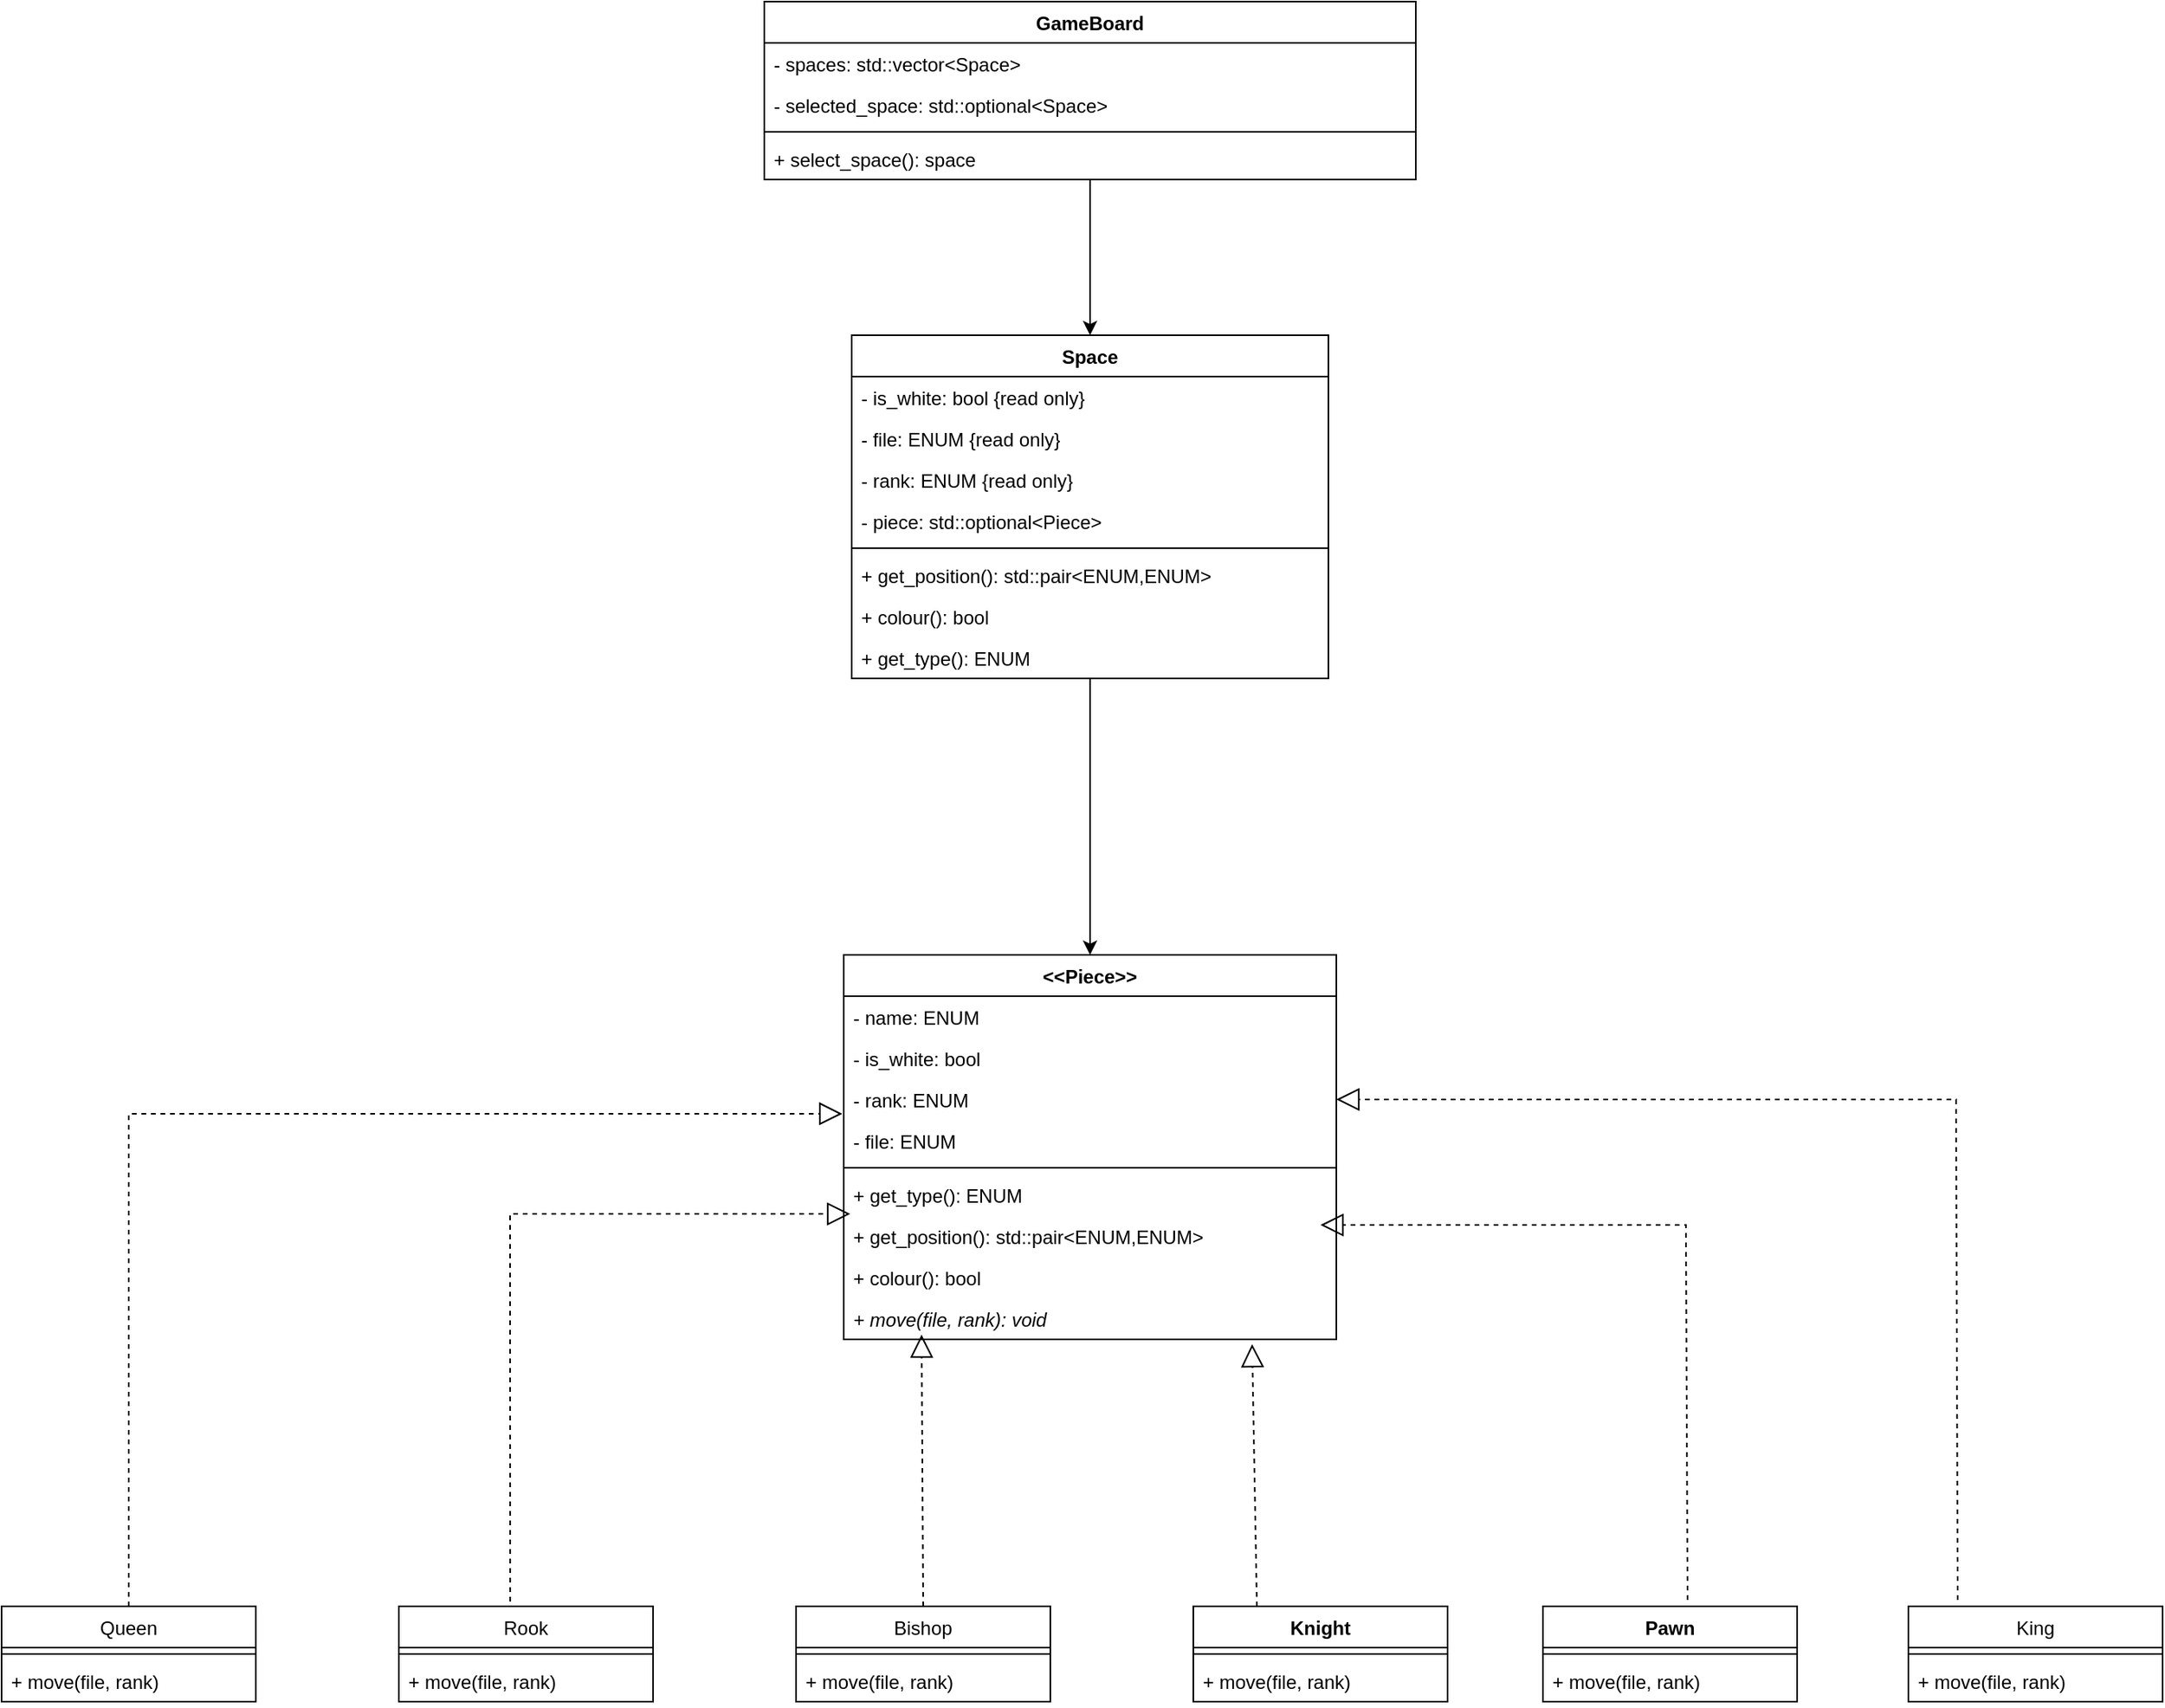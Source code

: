 <mxfile version="26.2.15">
  <diagram name="Page-1" id="5uCiO4QfS2uGB0vlUhbj">
    <mxGraphModel dx="2253" dy="2050" grid="1" gridSize="10" guides="1" tooltips="1" connect="1" arrows="1" fold="1" page="1" pageScale="1" pageWidth="827" pageHeight="1169" math="0" shadow="0">
      <root>
        <mxCell id="0" />
        <mxCell id="1" parent="0" />
        <mxCell id="zvKKlIT2h7DpZrGQL-7I-1" value="&amp;lt;&amp;lt;Piece&amp;gt;&amp;gt;" style="swimlane;fontStyle=1;align=center;verticalAlign=top;childLayout=stackLayout;horizontal=1;startSize=26;horizontalStack=0;resizeParent=1;resizeParentMax=0;resizeLast=0;collapsible=1;marginBottom=0;whiteSpace=wrap;html=1;" vertex="1" parent="1">
          <mxGeometry x="-90" y="-60" width="310" height="242" as="geometry" />
        </mxCell>
        <mxCell id="zvKKlIT2h7DpZrGQL-7I-2" value="- name: ENUM" style="text;strokeColor=none;fillColor=none;align=left;verticalAlign=top;spacingLeft=4;spacingRight=4;overflow=hidden;rotatable=0;points=[[0,0.5],[1,0.5]];portConstraint=eastwest;whiteSpace=wrap;html=1;" vertex="1" parent="zvKKlIT2h7DpZrGQL-7I-1">
          <mxGeometry y="26" width="310" height="26" as="geometry" />
        </mxCell>
        <mxCell id="zvKKlIT2h7DpZrGQL-7I-59" value="- is_white: bool" style="text;strokeColor=none;fillColor=none;align=left;verticalAlign=top;spacingLeft=4;spacingRight=4;overflow=hidden;rotatable=0;points=[[0,0.5],[1,0.5]];portConstraint=eastwest;whiteSpace=wrap;html=1;" vertex="1" parent="zvKKlIT2h7DpZrGQL-7I-1">
          <mxGeometry y="52" width="310" height="26" as="geometry" />
        </mxCell>
        <mxCell id="zvKKlIT2h7DpZrGQL-7I-10" value="- rank: ENUM" style="text;strokeColor=none;fillColor=none;align=left;verticalAlign=top;spacingLeft=4;spacingRight=4;overflow=hidden;rotatable=0;points=[[0,0.5],[1,0.5]];portConstraint=eastwest;whiteSpace=wrap;html=1;" vertex="1" parent="zvKKlIT2h7DpZrGQL-7I-1">
          <mxGeometry y="78" width="310" height="26" as="geometry" />
        </mxCell>
        <mxCell id="zvKKlIT2h7DpZrGQL-7I-11" value="- file: ENUM" style="text;strokeColor=none;fillColor=none;align=left;verticalAlign=top;spacingLeft=4;spacingRight=4;overflow=hidden;rotatable=0;points=[[0,0.5],[1,0.5]];portConstraint=eastwest;whiteSpace=wrap;html=1;" vertex="1" parent="zvKKlIT2h7DpZrGQL-7I-1">
          <mxGeometry y="104" width="310" height="26" as="geometry" />
        </mxCell>
        <mxCell id="zvKKlIT2h7DpZrGQL-7I-3" value="" style="line;strokeWidth=1;fillColor=none;align=left;verticalAlign=middle;spacingTop=-1;spacingLeft=3;spacingRight=3;rotatable=0;labelPosition=right;points=[];portConstraint=eastwest;strokeColor=inherit;" vertex="1" parent="zvKKlIT2h7DpZrGQL-7I-1">
          <mxGeometry y="130" width="310" height="8" as="geometry" />
        </mxCell>
        <mxCell id="zvKKlIT2h7DpZrGQL-7I-4" value="+ get_type(): ENUM" style="text;strokeColor=none;fillColor=none;align=left;verticalAlign=top;spacingLeft=4;spacingRight=4;overflow=hidden;rotatable=0;points=[[0,0.5],[1,0.5]];portConstraint=eastwest;whiteSpace=wrap;html=1;" vertex="1" parent="zvKKlIT2h7DpZrGQL-7I-1">
          <mxGeometry y="138" width="310" height="26" as="geometry" />
        </mxCell>
        <mxCell id="zvKKlIT2h7DpZrGQL-7I-12" value="+ get_position(): std::pair&amp;lt;ENUM,ENUM&amp;gt;" style="text;strokeColor=none;fillColor=none;align=left;verticalAlign=top;spacingLeft=4;spacingRight=4;overflow=hidden;rotatable=0;points=[[0,0.5],[1,0.5]];portConstraint=eastwest;whiteSpace=wrap;html=1;" vertex="1" parent="zvKKlIT2h7DpZrGQL-7I-1">
          <mxGeometry y="164" width="310" height="26" as="geometry" />
        </mxCell>
        <mxCell id="zvKKlIT2h7DpZrGQL-7I-60" value="+ colour(): bool" style="text;strokeColor=none;fillColor=none;align=left;verticalAlign=top;spacingLeft=4;spacingRight=4;overflow=hidden;rotatable=0;points=[[0,0.5],[1,0.5]];portConstraint=eastwest;whiteSpace=wrap;html=1;" vertex="1" parent="zvKKlIT2h7DpZrGQL-7I-1">
          <mxGeometry y="190" width="310" height="26" as="geometry" />
        </mxCell>
        <mxCell id="zvKKlIT2h7DpZrGQL-7I-33" value="&lt;i&gt;+ move(file, rank): void&lt;/i&gt;" style="text;strokeColor=none;fillColor=none;align=left;verticalAlign=top;spacingLeft=4;spacingRight=4;overflow=hidden;rotatable=0;points=[[0,0.5],[1,0.5]];portConstraint=eastwest;whiteSpace=wrap;html=1;" vertex="1" parent="zvKKlIT2h7DpZrGQL-7I-1">
          <mxGeometry y="216" width="310" height="26" as="geometry" />
        </mxCell>
        <mxCell id="zvKKlIT2h7DpZrGQL-7I-6" value="Pawn&lt;div&gt;&lt;br&gt;&lt;/div&gt;" style="swimlane;fontStyle=1;align=center;verticalAlign=top;childLayout=stackLayout;horizontal=1;startSize=26;horizontalStack=0;resizeParent=1;resizeParentMax=0;resizeLast=0;collapsible=1;marginBottom=0;whiteSpace=wrap;html=1;" vertex="1" parent="1">
          <mxGeometry x="350" y="350" width="160" height="60" as="geometry" />
        </mxCell>
        <mxCell id="zvKKlIT2h7DpZrGQL-7I-8" value="" style="line;strokeWidth=1;fillColor=none;align=left;verticalAlign=middle;spacingTop=-1;spacingLeft=3;spacingRight=3;rotatable=0;labelPosition=right;points=[];portConstraint=eastwest;strokeColor=inherit;" vertex="1" parent="zvKKlIT2h7DpZrGQL-7I-6">
          <mxGeometry y="26" width="160" height="8" as="geometry" />
        </mxCell>
        <mxCell id="zvKKlIT2h7DpZrGQL-7I-51" value="+ move(file, rank)" style="text;strokeColor=none;fillColor=none;align=left;verticalAlign=top;spacingLeft=4;spacingRight=4;overflow=hidden;rotatable=0;points=[[0,0.5],[1,0.5]];portConstraint=eastwest;whiteSpace=wrap;html=1;" vertex="1" parent="zvKKlIT2h7DpZrGQL-7I-6">
          <mxGeometry y="34" width="160" height="26" as="geometry" />
        </mxCell>
        <mxCell id="zvKKlIT2h7DpZrGQL-7I-13" value="&lt;div&gt;Knight&lt;/div&gt;" style="swimlane;fontStyle=1;align=center;verticalAlign=top;childLayout=stackLayout;horizontal=1;startSize=26;horizontalStack=0;resizeParent=1;resizeParentMax=0;resizeLast=0;collapsible=1;marginBottom=0;whiteSpace=wrap;html=1;" vertex="1" parent="1">
          <mxGeometry x="130" y="350" width="160" height="60" as="geometry" />
        </mxCell>
        <mxCell id="zvKKlIT2h7DpZrGQL-7I-15" value="" style="line;strokeWidth=1;fillColor=none;align=left;verticalAlign=middle;spacingTop=-1;spacingLeft=3;spacingRight=3;rotatable=0;labelPosition=right;points=[];portConstraint=eastwest;strokeColor=inherit;" vertex="1" parent="zvKKlIT2h7DpZrGQL-7I-13">
          <mxGeometry y="26" width="160" height="8" as="geometry" />
        </mxCell>
        <mxCell id="zvKKlIT2h7DpZrGQL-7I-50" value="+ move(file, rank)" style="text;strokeColor=none;fillColor=none;align=left;verticalAlign=top;spacingLeft=4;spacingRight=4;overflow=hidden;rotatable=0;points=[[0,0.5],[1,0.5]];portConstraint=eastwest;whiteSpace=wrap;html=1;" vertex="1" parent="zvKKlIT2h7DpZrGQL-7I-13">
          <mxGeometry y="34" width="160" height="26" as="geometry" />
        </mxCell>
        <mxCell id="zvKKlIT2h7DpZrGQL-7I-17" value="&lt;span style=&quot;font-weight: 400;&quot;&gt;Bishop&lt;/span&gt;" style="swimlane;fontStyle=1;align=center;verticalAlign=top;childLayout=stackLayout;horizontal=1;startSize=26;horizontalStack=0;resizeParent=1;resizeParentMax=0;resizeLast=0;collapsible=1;marginBottom=0;whiteSpace=wrap;html=1;" vertex="1" parent="1">
          <mxGeometry x="-120" y="350" width="160" height="60" as="geometry" />
        </mxCell>
        <mxCell id="zvKKlIT2h7DpZrGQL-7I-19" value="" style="line;strokeWidth=1;fillColor=none;align=left;verticalAlign=middle;spacingTop=-1;spacingLeft=3;spacingRight=3;rotatable=0;labelPosition=right;points=[];portConstraint=eastwest;strokeColor=inherit;" vertex="1" parent="zvKKlIT2h7DpZrGQL-7I-17">
          <mxGeometry y="26" width="160" height="8" as="geometry" />
        </mxCell>
        <mxCell id="zvKKlIT2h7DpZrGQL-7I-49" value="+ move(file, rank)" style="text;strokeColor=none;fillColor=none;align=left;verticalAlign=top;spacingLeft=4;spacingRight=4;overflow=hidden;rotatable=0;points=[[0,0.5],[1,0.5]];portConstraint=eastwest;whiteSpace=wrap;html=1;" vertex="1" parent="zvKKlIT2h7DpZrGQL-7I-17">
          <mxGeometry y="34" width="160" height="26" as="geometry" />
        </mxCell>
        <mxCell id="zvKKlIT2h7DpZrGQL-7I-21" value="&lt;span style=&quot;font-weight: 400;&quot;&gt;Rook&lt;/span&gt;" style="swimlane;fontStyle=1;align=center;verticalAlign=top;childLayout=stackLayout;horizontal=1;startSize=26;horizontalStack=0;resizeParent=1;resizeParentMax=0;resizeLast=0;collapsible=1;marginBottom=0;whiteSpace=wrap;html=1;" vertex="1" parent="1">
          <mxGeometry x="-370" y="350" width="160" height="60" as="geometry" />
        </mxCell>
        <mxCell id="zvKKlIT2h7DpZrGQL-7I-23" value="" style="line;strokeWidth=1;fillColor=none;align=left;verticalAlign=middle;spacingTop=-1;spacingLeft=3;spacingRight=3;rotatable=0;labelPosition=right;points=[];portConstraint=eastwest;strokeColor=inherit;" vertex="1" parent="zvKKlIT2h7DpZrGQL-7I-21">
          <mxGeometry y="26" width="160" height="8" as="geometry" />
        </mxCell>
        <mxCell id="zvKKlIT2h7DpZrGQL-7I-48" value="+ move(file, rank)" style="text;strokeColor=none;fillColor=none;align=left;verticalAlign=top;spacingLeft=4;spacingRight=4;overflow=hidden;rotatable=0;points=[[0,0.5],[1,0.5]];portConstraint=eastwest;whiteSpace=wrap;html=1;" vertex="1" parent="zvKKlIT2h7DpZrGQL-7I-21">
          <mxGeometry y="34" width="160" height="26" as="geometry" />
        </mxCell>
        <mxCell id="zvKKlIT2h7DpZrGQL-7I-25" value="&lt;span style=&quot;font-weight: 400;&quot;&gt;Queen&lt;/span&gt;" style="swimlane;fontStyle=1;align=center;verticalAlign=top;childLayout=stackLayout;horizontal=1;startSize=26;horizontalStack=0;resizeParent=1;resizeParentMax=0;resizeLast=0;collapsible=1;marginBottom=0;whiteSpace=wrap;html=1;" vertex="1" parent="1">
          <mxGeometry x="-620" y="350" width="160" height="60" as="geometry" />
        </mxCell>
        <mxCell id="zvKKlIT2h7DpZrGQL-7I-27" value="" style="line;strokeWidth=1;fillColor=none;align=left;verticalAlign=middle;spacingTop=-1;spacingLeft=3;spacingRight=3;rotatable=0;labelPosition=right;points=[];portConstraint=eastwest;strokeColor=inherit;" vertex="1" parent="zvKKlIT2h7DpZrGQL-7I-25">
          <mxGeometry y="26" width="160" height="8" as="geometry" />
        </mxCell>
        <mxCell id="zvKKlIT2h7DpZrGQL-7I-28" value="+ move(file, rank)" style="text;strokeColor=none;fillColor=none;align=left;verticalAlign=top;spacingLeft=4;spacingRight=4;overflow=hidden;rotatable=0;points=[[0,0.5],[1,0.5]];portConstraint=eastwest;whiteSpace=wrap;html=1;" vertex="1" parent="zvKKlIT2h7DpZrGQL-7I-25">
          <mxGeometry y="34" width="160" height="26" as="geometry" />
        </mxCell>
        <mxCell id="zvKKlIT2h7DpZrGQL-7I-29" value="&lt;span style=&quot;font-weight: 400;&quot;&gt;King&lt;/span&gt;" style="swimlane;fontStyle=1;align=center;verticalAlign=top;childLayout=stackLayout;horizontal=1;startSize=26;horizontalStack=0;resizeParent=1;resizeParentMax=0;resizeLast=0;collapsible=1;marginBottom=0;whiteSpace=wrap;html=1;" vertex="1" parent="1">
          <mxGeometry x="580" y="350" width="160" height="60" as="geometry" />
        </mxCell>
        <mxCell id="zvKKlIT2h7DpZrGQL-7I-31" value="" style="line;strokeWidth=1;fillColor=none;align=left;verticalAlign=middle;spacingTop=-1;spacingLeft=3;spacingRight=3;rotatable=0;labelPosition=right;points=[];portConstraint=eastwest;strokeColor=inherit;" vertex="1" parent="zvKKlIT2h7DpZrGQL-7I-29">
          <mxGeometry y="26" width="160" height="8" as="geometry" />
        </mxCell>
        <mxCell id="zvKKlIT2h7DpZrGQL-7I-52" value="+ move(file, rank)" style="text;strokeColor=none;fillColor=none;align=left;verticalAlign=top;spacingLeft=4;spacingRight=4;overflow=hidden;rotatable=0;points=[[0,0.5],[1,0.5]];portConstraint=eastwest;whiteSpace=wrap;html=1;" vertex="1" parent="zvKKlIT2h7DpZrGQL-7I-29">
          <mxGeometry y="34" width="160" height="26" as="geometry" />
        </mxCell>
        <mxCell id="zvKKlIT2h7DpZrGQL-7I-41" value="" style="endArrow=block;dashed=1;endFill=0;endSize=12;html=1;rounded=0;entryX=-0.003;entryY=0.846;entryDx=0;entryDy=0;entryPerimeter=0;exitX=0.5;exitY=0;exitDx=0;exitDy=0;" edge="1" parent="1" source="zvKKlIT2h7DpZrGQL-7I-25" target="zvKKlIT2h7DpZrGQL-7I-10">
          <mxGeometry width="160" relative="1" as="geometry">
            <mxPoint x="-573" y="210" as="sourcePoint" />
            <mxPoint x="-413" y="210" as="targetPoint" />
            <Array as="points">
              <mxPoint x="-540" y="40" />
            </Array>
          </mxGeometry>
        </mxCell>
        <mxCell id="zvKKlIT2h7DpZrGQL-7I-43" value="" style="endArrow=block;dashed=1;endFill=0;endSize=12;html=1;rounded=0;entryX=0.013;entryY=-0.038;entryDx=0;entryDy=0;entryPerimeter=0;exitX=0.438;exitY=-0.05;exitDx=0;exitDy=0;exitPerimeter=0;" edge="1" parent="1" source="zvKKlIT2h7DpZrGQL-7I-21" target="zvKKlIT2h7DpZrGQL-7I-12">
          <mxGeometry width="160" relative="1" as="geometry">
            <mxPoint x="-670" y="476" as="sourcePoint" />
            <mxPoint x="-221" y="160" as="targetPoint" />
            <Array as="points">
              <mxPoint x="-300" y="103" />
            </Array>
          </mxGeometry>
        </mxCell>
        <mxCell id="zvKKlIT2h7DpZrGQL-7I-44" value="" style="endArrow=block;dashed=1;endFill=0;endSize=12;html=1;rounded=0;entryX=0.158;entryY=0.885;entryDx=0;entryDy=0;entryPerimeter=0;exitX=0.5;exitY=0;exitDx=0;exitDy=0;" edge="1" parent="1" source="zvKKlIT2h7DpZrGQL-7I-17" target="zvKKlIT2h7DpZrGQL-7I-33">
          <mxGeometry width="160" relative="1" as="geometry">
            <mxPoint x="-460" y="806" as="sourcePoint" />
            <mxPoint x="-11" y="490" as="targetPoint" />
            <Array as="points" />
          </mxGeometry>
        </mxCell>
        <mxCell id="zvKKlIT2h7DpZrGQL-7I-45" value="" style="endArrow=block;dashed=1;endFill=0;endSize=12;html=1;rounded=0;entryX=0.829;entryY=1.115;entryDx=0;entryDy=0;entryPerimeter=0;exitX=0.25;exitY=0;exitDx=0;exitDy=0;" edge="1" parent="1" source="zvKKlIT2h7DpZrGQL-7I-13" target="zvKKlIT2h7DpZrGQL-7I-33">
          <mxGeometry width="160" relative="1" as="geometry">
            <mxPoint x="167" y="340" as="sourcePoint" />
            <mxPoint x="160" y="220" as="targetPoint" />
            <Array as="points" />
          </mxGeometry>
        </mxCell>
        <mxCell id="zvKKlIT2h7DpZrGQL-7I-46" value="" style="endArrow=block;dashed=1;endFill=0;endSize=12;html=1;rounded=0;exitX=0.569;exitY=-0.067;exitDx=0;exitDy=0;exitPerimeter=0;" edge="1" parent="1" source="zvKKlIT2h7DpZrGQL-7I-6">
          <mxGeometry width="160" relative="1" as="geometry">
            <mxPoint x="440" y="340" as="sourcePoint" />
            <mxPoint x="210" y="110" as="targetPoint" />
            <Array as="points">
              <mxPoint x="440" y="110" />
            </Array>
          </mxGeometry>
        </mxCell>
        <mxCell id="zvKKlIT2h7DpZrGQL-7I-47" value="" style="endArrow=block;dashed=1;endFill=0;endSize=12;html=1;rounded=0;entryX=1;entryY=0.5;entryDx=0;entryDy=0;exitX=0.194;exitY=-0.067;exitDx=0;exitDy=0;exitPerimeter=0;" edge="1" parent="1" source="zvKKlIT2h7DpZrGQL-7I-29" target="zvKKlIT2h7DpZrGQL-7I-10">
          <mxGeometry width="160" relative="1" as="geometry">
            <mxPoint x="610" y="336" as="sourcePoint" />
            <mxPoint x="1059" y="20" as="targetPoint" />
            <Array as="points">
              <mxPoint x="610" y="31" />
            </Array>
          </mxGeometry>
        </mxCell>
        <mxCell id="zvKKlIT2h7DpZrGQL-7I-74" style="edgeStyle=orthogonalEdgeStyle;rounded=0;orthogonalLoop=1;jettySize=auto;html=1;" edge="1" parent="1" source="zvKKlIT2h7DpZrGQL-7I-55" target="zvKKlIT2h7DpZrGQL-7I-1">
          <mxGeometry relative="1" as="geometry" />
        </mxCell>
        <mxCell id="zvKKlIT2h7DpZrGQL-7I-55" value="Space" style="swimlane;fontStyle=1;align=center;verticalAlign=top;childLayout=stackLayout;horizontal=1;startSize=26;horizontalStack=0;resizeParent=1;resizeParentMax=0;resizeLast=0;collapsible=1;marginBottom=0;whiteSpace=wrap;html=1;" vertex="1" parent="1">
          <mxGeometry x="-85" y="-450" width="300" height="216" as="geometry" />
        </mxCell>
        <mxCell id="zvKKlIT2h7DpZrGQL-7I-61" value="- is_white: bool {read only}" style="text;strokeColor=none;fillColor=none;align=left;verticalAlign=top;spacingLeft=4;spacingRight=4;overflow=hidden;rotatable=0;points=[[0,0.5],[1,0.5]];portConstraint=eastwest;whiteSpace=wrap;html=1;" vertex="1" parent="zvKKlIT2h7DpZrGQL-7I-55">
          <mxGeometry y="26" width="300" height="26" as="geometry" />
        </mxCell>
        <mxCell id="zvKKlIT2h7DpZrGQL-7I-63" value="- file: ENUM {read only}" style="text;strokeColor=none;fillColor=none;align=left;verticalAlign=top;spacingLeft=4;spacingRight=4;overflow=hidden;rotatable=0;points=[[0,0.5],[1,0.5]];portConstraint=eastwest;whiteSpace=wrap;html=1;" vertex="1" parent="zvKKlIT2h7DpZrGQL-7I-55">
          <mxGeometry y="52" width="300" height="26" as="geometry" />
        </mxCell>
        <mxCell id="zvKKlIT2h7DpZrGQL-7I-62" value="- rank: ENUM {read only}" style="text;strokeColor=none;fillColor=none;align=left;verticalAlign=top;spacingLeft=4;spacingRight=4;overflow=hidden;rotatable=0;points=[[0,0.5],[1,0.5]];portConstraint=eastwest;whiteSpace=wrap;html=1;" vertex="1" parent="zvKKlIT2h7DpZrGQL-7I-55">
          <mxGeometry y="78" width="300" height="26" as="geometry" />
        </mxCell>
        <mxCell id="zvKKlIT2h7DpZrGQL-7I-64" value="- piece: std::optional&amp;lt;Piece&amp;gt;&lt;div&gt;,&lt;/div&gt;" style="text;strokeColor=none;fillColor=none;align=left;verticalAlign=top;spacingLeft=4;spacingRight=4;overflow=hidden;rotatable=0;points=[[0,0.5],[1,0.5]];portConstraint=eastwest;whiteSpace=wrap;html=1;" vertex="1" parent="zvKKlIT2h7DpZrGQL-7I-55">
          <mxGeometry y="104" width="300" height="26" as="geometry" />
        </mxCell>
        <mxCell id="zvKKlIT2h7DpZrGQL-7I-57" value="" style="line;strokeWidth=1;fillColor=none;align=left;verticalAlign=middle;spacingTop=-1;spacingLeft=3;spacingRight=3;rotatable=0;labelPosition=right;points=[];portConstraint=eastwest;strokeColor=inherit;" vertex="1" parent="zvKKlIT2h7DpZrGQL-7I-55">
          <mxGeometry y="130" width="300" height="8" as="geometry" />
        </mxCell>
        <mxCell id="zvKKlIT2h7DpZrGQL-7I-71" value="+ get_position(): std::pair&amp;lt;ENUM,ENUM&amp;gt;" style="text;strokeColor=none;fillColor=none;align=left;verticalAlign=top;spacingLeft=4;spacingRight=4;overflow=hidden;rotatable=0;points=[[0,0.5],[1,0.5]];portConstraint=eastwest;whiteSpace=wrap;html=1;" vertex="1" parent="zvKKlIT2h7DpZrGQL-7I-55">
          <mxGeometry y="138" width="300" height="26" as="geometry" />
        </mxCell>
        <mxCell id="zvKKlIT2h7DpZrGQL-7I-72" value="+ colour(): bool" style="text;strokeColor=none;fillColor=none;align=left;verticalAlign=top;spacingLeft=4;spacingRight=4;overflow=hidden;rotatable=0;points=[[0,0.5],[1,0.5]];portConstraint=eastwest;whiteSpace=wrap;html=1;" vertex="1" parent="zvKKlIT2h7DpZrGQL-7I-55">
          <mxGeometry y="164" width="300" height="26" as="geometry" />
        </mxCell>
        <mxCell id="zvKKlIT2h7DpZrGQL-7I-70" value="+ get_type(): ENUM" style="text;strokeColor=none;fillColor=none;align=left;verticalAlign=top;spacingLeft=4;spacingRight=4;overflow=hidden;rotatable=0;points=[[0,0.5],[1,0.5]];portConstraint=eastwest;whiteSpace=wrap;html=1;" vertex="1" parent="zvKKlIT2h7DpZrGQL-7I-55">
          <mxGeometry y="190" width="300" height="26" as="geometry" />
        </mxCell>
        <mxCell id="zvKKlIT2h7DpZrGQL-7I-81" style="edgeStyle=orthogonalEdgeStyle;rounded=0;orthogonalLoop=1;jettySize=auto;html=1;entryX=0.5;entryY=0;entryDx=0;entryDy=0;" edge="1" parent="1" source="zvKKlIT2h7DpZrGQL-7I-75" target="zvKKlIT2h7DpZrGQL-7I-55">
          <mxGeometry relative="1" as="geometry" />
        </mxCell>
        <mxCell id="zvKKlIT2h7DpZrGQL-7I-75" value="GameBoard" style="swimlane;fontStyle=1;align=center;verticalAlign=top;childLayout=stackLayout;horizontal=1;startSize=26;horizontalStack=0;resizeParent=1;resizeParentMax=0;resizeLast=0;collapsible=1;marginBottom=0;whiteSpace=wrap;html=1;" vertex="1" parent="1">
          <mxGeometry x="-140" y="-660" width="410" height="112" as="geometry" />
        </mxCell>
        <mxCell id="zvKKlIT2h7DpZrGQL-7I-76" value="- spaces: std::vector&amp;lt;Space&amp;gt;&lt;div&gt;&lt;br&gt;&lt;/div&gt;" style="text;strokeColor=none;fillColor=none;align=left;verticalAlign=top;spacingLeft=4;spacingRight=4;overflow=hidden;rotatable=0;points=[[0,0.5],[1,0.5]];portConstraint=eastwest;whiteSpace=wrap;html=1;" vertex="1" parent="zvKKlIT2h7DpZrGQL-7I-75">
          <mxGeometry y="26" width="410" height="26" as="geometry" />
        </mxCell>
        <mxCell id="zvKKlIT2h7DpZrGQL-7I-84" value="- selected_space: std::optional&amp;lt;Space&amp;gt;&lt;div&gt;&lt;br&gt;&lt;/div&gt;" style="text;strokeColor=none;fillColor=none;align=left;verticalAlign=top;spacingLeft=4;spacingRight=4;overflow=hidden;rotatable=0;points=[[0,0.5],[1,0.5]];portConstraint=eastwest;whiteSpace=wrap;html=1;" vertex="1" parent="zvKKlIT2h7DpZrGQL-7I-75">
          <mxGeometry y="52" width="410" height="26" as="geometry" />
        </mxCell>
        <mxCell id="zvKKlIT2h7DpZrGQL-7I-77" value="" style="line;strokeWidth=1;fillColor=none;align=left;verticalAlign=middle;spacingTop=-1;spacingLeft=3;spacingRight=3;rotatable=0;labelPosition=right;points=[];portConstraint=eastwest;strokeColor=inherit;" vertex="1" parent="zvKKlIT2h7DpZrGQL-7I-75">
          <mxGeometry y="78" width="410" height="8" as="geometry" />
        </mxCell>
        <mxCell id="zvKKlIT2h7DpZrGQL-7I-78" value="+ select_space(): space" style="text;strokeColor=none;fillColor=none;align=left;verticalAlign=top;spacingLeft=4;spacingRight=4;overflow=hidden;rotatable=0;points=[[0,0.5],[1,0.5]];portConstraint=eastwest;whiteSpace=wrap;html=1;" vertex="1" parent="zvKKlIT2h7DpZrGQL-7I-75">
          <mxGeometry y="86" width="410" height="26" as="geometry" />
        </mxCell>
      </root>
    </mxGraphModel>
  </diagram>
</mxfile>
